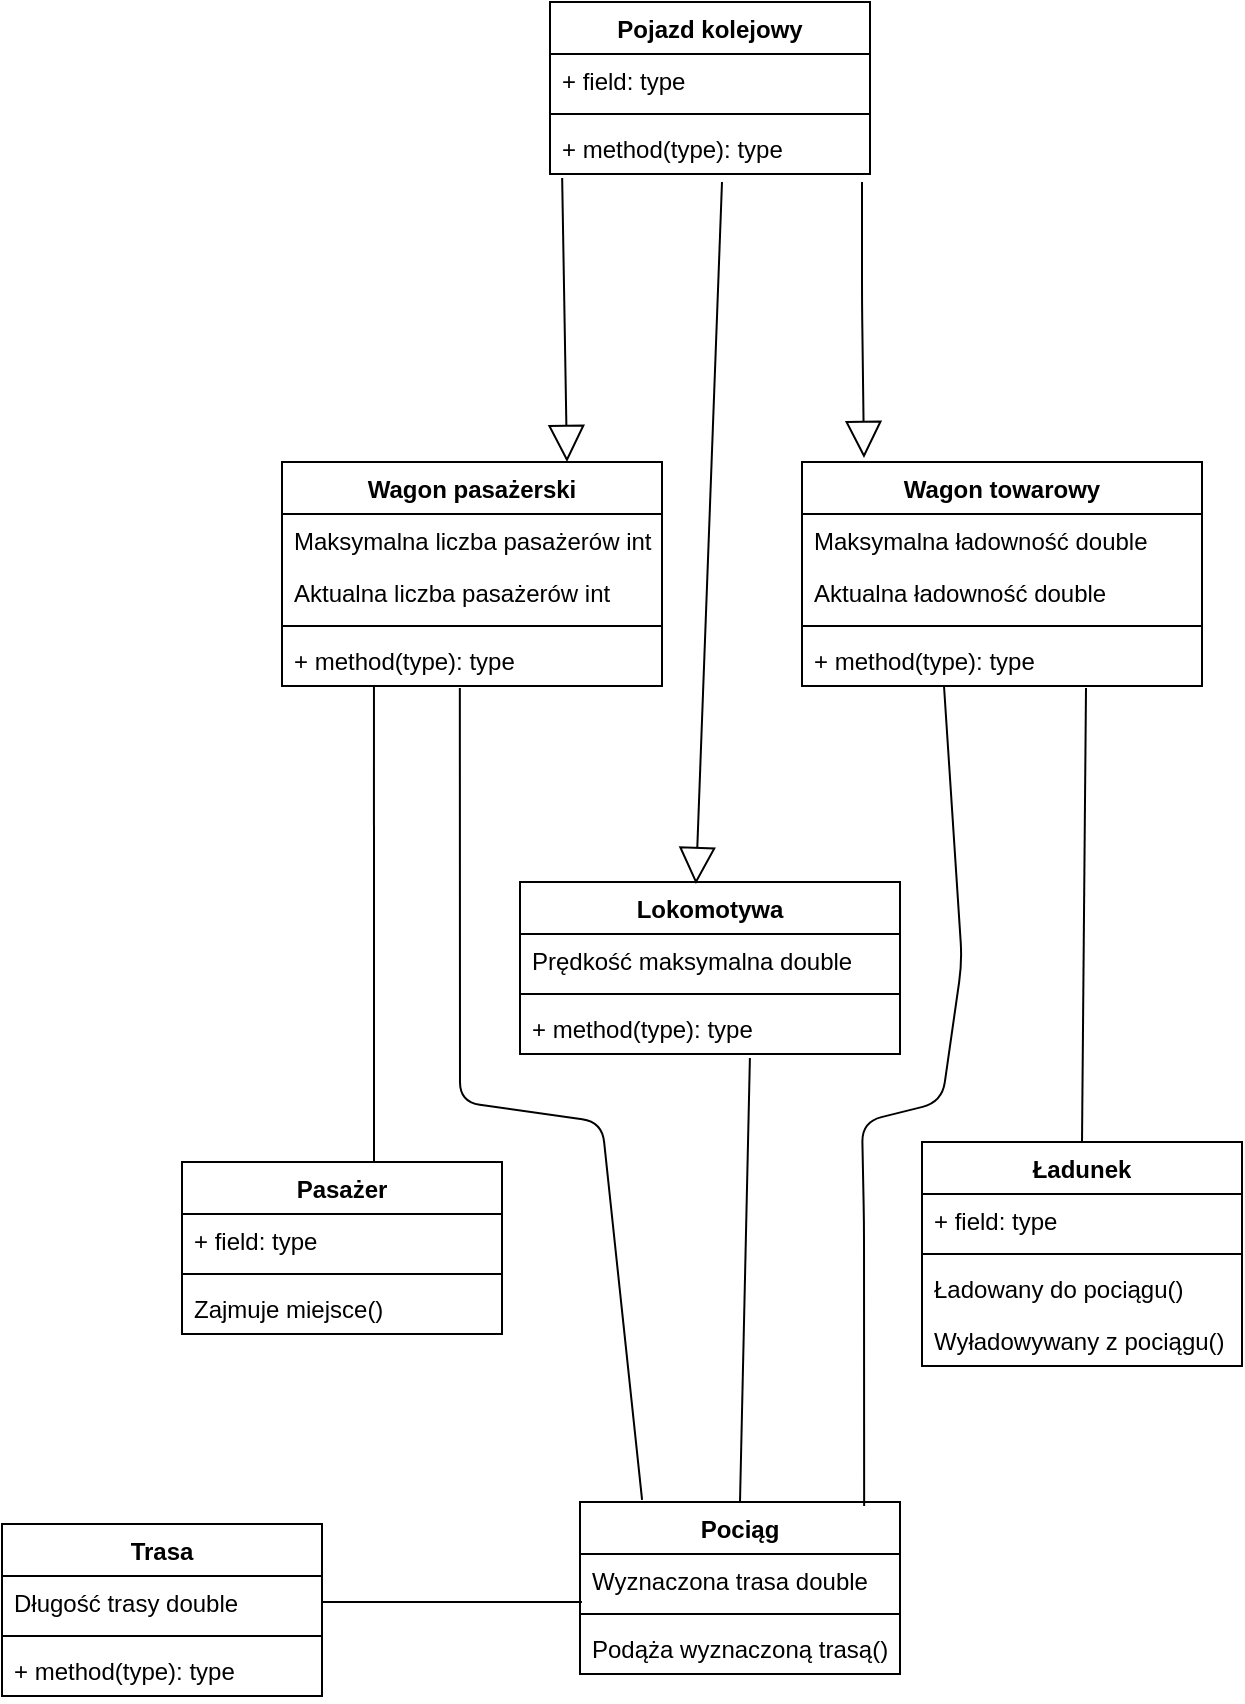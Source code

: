 <mxfile version="24.7.7">
  <diagram id="hnPggCvS4GZ9EcFY-sRm" name="Strona-1">
    <mxGraphModel dx="1290" dy="522" grid="1" gridSize="10" guides="1" tooltips="1" connect="1" arrows="1" fold="1" page="1" pageScale="1" pageWidth="827" pageHeight="1169" math="0" shadow="0">
      <root>
        <mxCell id="0" />
        <mxCell id="1" parent="0" />
        <mxCell id="c-uvW-5XLxaHd5iYXgqR-1" value="Pojazd kolejowy" style="swimlane;fontStyle=1;align=center;verticalAlign=top;childLayout=stackLayout;horizontal=1;startSize=26;horizontalStack=0;resizeParent=1;resizeParentMax=0;resizeLast=0;collapsible=1;marginBottom=0;" parent="1" vertex="1">
          <mxGeometry x="334" y="70" width="160" height="86" as="geometry" />
        </mxCell>
        <mxCell id="c-uvW-5XLxaHd5iYXgqR-2" value="+ field: type" style="text;strokeColor=none;fillColor=none;align=left;verticalAlign=top;spacingLeft=4;spacingRight=4;overflow=hidden;rotatable=0;points=[[0,0.5],[1,0.5]];portConstraint=eastwest;" parent="c-uvW-5XLxaHd5iYXgqR-1" vertex="1">
          <mxGeometry y="26" width="160" height="26" as="geometry" />
        </mxCell>
        <mxCell id="c-uvW-5XLxaHd5iYXgqR-3" value="" style="line;strokeWidth=1;fillColor=none;align=left;verticalAlign=middle;spacingTop=-1;spacingLeft=3;spacingRight=3;rotatable=0;labelPosition=right;points=[];portConstraint=eastwest;" parent="c-uvW-5XLxaHd5iYXgqR-1" vertex="1">
          <mxGeometry y="52" width="160" height="8" as="geometry" />
        </mxCell>
        <mxCell id="c-uvW-5XLxaHd5iYXgqR-4" value="+ method(type): type" style="text;strokeColor=none;fillColor=none;align=left;verticalAlign=top;spacingLeft=4;spacingRight=4;overflow=hidden;rotatable=0;points=[[0,0.5],[1,0.5]];portConstraint=eastwest;" parent="c-uvW-5XLxaHd5iYXgqR-1" vertex="1">
          <mxGeometry y="60" width="160" height="26" as="geometry" />
        </mxCell>
        <mxCell id="c-uvW-5XLxaHd5iYXgqR-6" value="Wagon pasażerski" style="swimlane;fontStyle=1;align=center;verticalAlign=top;childLayout=stackLayout;horizontal=1;startSize=26;horizontalStack=0;resizeParent=1;resizeParentMax=0;resizeLast=0;collapsible=1;marginBottom=0;" parent="1" vertex="1">
          <mxGeometry x="200" y="300" width="190" height="112" as="geometry" />
        </mxCell>
        <mxCell id="c-uvW-5XLxaHd5iYXgqR-7" value="Maksymalna liczba pasażerów int " style="text;strokeColor=none;fillColor=none;align=left;verticalAlign=top;spacingLeft=4;spacingRight=4;overflow=hidden;rotatable=0;points=[[0,0.5],[1,0.5]];portConstraint=eastwest;" parent="c-uvW-5XLxaHd5iYXgqR-6" vertex="1">
          <mxGeometry y="26" width="190" height="26" as="geometry" />
        </mxCell>
        <mxCell id="c-uvW-5XLxaHd5iYXgqR-10" value="Aktualna liczba pasażerów int" style="text;strokeColor=none;fillColor=none;align=left;verticalAlign=top;spacingLeft=4;spacingRight=4;overflow=hidden;rotatable=0;points=[[0,0.5],[1,0.5]];portConstraint=eastwest;" parent="c-uvW-5XLxaHd5iYXgqR-6" vertex="1">
          <mxGeometry y="52" width="190" height="26" as="geometry" />
        </mxCell>
        <mxCell id="c-uvW-5XLxaHd5iYXgqR-8" value="" style="line;strokeWidth=1;fillColor=none;align=left;verticalAlign=middle;spacingTop=-1;spacingLeft=3;spacingRight=3;rotatable=0;labelPosition=right;points=[];portConstraint=eastwest;" parent="c-uvW-5XLxaHd5iYXgqR-6" vertex="1">
          <mxGeometry y="78" width="190" height="8" as="geometry" />
        </mxCell>
        <mxCell id="c-uvW-5XLxaHd5iYXgqR-9" value="+ method(type): type" style="text;strokeColor=none;fillColor=none;align=left;verticalAlign=top;spacingLeft=4;spacingRight=4;overflow=hidden;rotatable=0;points=[[0,0.5],[1,0.5]];portConstraint=eastwest;" parent="c-uvW-5XLxaHd5iYXgqR-6" vertex="1">
          <mxGeometry y="86" width="190" height="26" as="geometry" />
        </mxCell>
        <mxCell id="c-uvW-5XLxaHd5iYXgqR-12" value="Wagon towarowy" style="swimlane;fontStyle=1;align=center;verticalAlign=top;childLayout=stackLayout;horizontal=1;startSize=26;horizontalStack=0;resizeParent=1;resizeParentMax=0;resizeLast=0;collapsible=1;marginBottom=0;" parent="1" vertex="1">
          <mxGeometry x="460" y="300" width="200" height="112" as="geometry" />
        </mxCell>
        <mxCell id="c-uvW-5XLxaHd5iYXgqR-13" value="Maksymalna ładowność double" style="text;strokeColor=none;fillColor=none;align=left;verticalAlign=top;spacingLeft=4;spacingRight=4;overflow=hidden;rotatable=0;points=[[0,0.5],[1,0.5]];portConstraint=eastwest;" parent="c-uvW-5XLxaHd5iYXgqR-12" vertex="1">
          <mxGeometry y="26" width="200" height="26" as="geometry" />
        </mxCell>
        <mxCell id="c-uvW-5XLxaHd5iYXgqR-16" value="Aktualna ładowność double" style="text;strokeColor=none;fillColor=none;align=left;verticalAlign=top;spacingLeft=4;spacingRight=4;overflow=hidden;rotatable=0;points=[[0,0.5],[1,0.5]];portConstraint=eastwest;" parent="c-uvW-5XLxaHd5iYXgqR-12" vertex="1">
          <mxGeometry y="52" width="200" height="26" as="geometry" />
        </mxCell>
        <mxCell id="c-uvW-5XLxaHd5iYXgqR-14" value="" style="line;strokeWidth=1;fillColor=none;align=left;verticalAlign=middle;spacingTop=-1;spacingLeft=3;spacingRight=3;rotatable=0;labelPosition=right;points=[];portConstraint=eastwest;" parent="c-uvW-5XLxaHd5iYXgqR-12" vertex="1">
          <mxGeometry y="78" width="200" height="8" as="geometry" />
        </mxCell>
        <mxCell id="c-uvW-5XLxaHd5iYXgqR-15" value="+ method(type): type" style="text;strokeColor=none;fillColor=none;align=left;verticalAlign=top;spacingLeft=4;spacingRight=4;overflow=hidden;rotatable=0;points=[[0,0.5],[1,0.5]];portConstraint=eastwest;" parent="c-uvW-5XLxaHd5iYXgqR-12" vertex="1">
          <mxGeometry y="86" width="200" height="26" as="geometry" />
        </mxCell>
        <mxCell id="c-uvW-5XLxaHd5iYXgqR-18" value="Lokomotywa" style="swimlane;fontStyle=1;align=center;verticalAlign=top;childLayout=stackLayout;horizontal=1;startSize=26;horizontalStack=0;resizeParent=1;resizeParentMax=0;resizeLast=0;collapsible=1;marginBottom=0;" parent="1" vertex="1">
          <mxGeometry x="319" y="510" width="190" height="86" as="geometry" />
        </mxCell>
        <mxCell id="c-uvW-5XLxaHd5iYXgqR-19" value="Prędkość maksymalna double" style="text;strokeColor=none;fillColor=none;align=left;verticalAlign=top;spacingLeft=4;spacingRight=4;overflow=hidden;rotatable=0;points=[[0,0.5],[1,0.5]];portConstraint=eastwest;" parent="c-uvW-5XLxaHd5iYXgqR-18" vertex="1">
          <mxGeometry y="26" width="190" height="26" as="geometry" />
        </mxCell>
        <mxCell id="c-uvW-5XLxaHd5iYXgqR-20" value="" style="line;strokeWidth=1;fillColor=none;align=left;verticalAlign=middle;spacingTop=-1;spacingLeft=3;spacingRight=3;rotatable=0;labelPosition=right;points=[];portConstraint=eastwest;" parent="c-uvW-5XLxaHd5iYXgqR-18" vertex="1">
          <mxGeometry y="52" width="190" height="8" as="geometry" />
        </mxCell>
        <mxCell id="c-uvW-5XLxaHd5iYXgqR-21" value="+ method(type): type" style="text;strokeColor=none;fillColor=none;align=left;verticalAlign=top;spacingLeft=4;spacingRight=4;overflow=hidden;rotatable=0;points=[[0,0.5],[1,0.5]];portConstraint=eastwest;" parent="c-uvW-5XLxaHd5iYXgqR-18" vertex="1">
          <mxGeometry y="60" width="190" height="26" as="geometry" />
        </mxCell>
        <mxCell id="c-uvW-5XLxaHd5iYXgqR-22" value="" style="endArrow=none;html=1;entryX=0.242;entryY=1;entryDx=0;entryDy=0;entryPerimeter=0;" parent="1" target="c-uvW-5XLxaHd5iYXgqR-9" edge="1">
          <mxGeometry width="50" height="50" relative="1" as="geometry">
            <mxPoint x="246" y="650" as="sourcePoint" />
            <mxPoint x="230" y="480" as="targetPoint" />
          </mxGeometry>
        </mxCell>
        <mxCell id="c-uvW-5XLxaHd5iYXgqR-23" value="Pasażer" style="swimlane;fontStyle=1;align=center;verticalAlign=top;childLayout=stackLayout;horizontal=1;startSize=26;horizontalStack=0;resizeParent=1;resizeParentMax=0;resizeLast=0;collapsible=1;marginBottom=0;" parent="1" vertex="1">
          <mxGeometry x="150" y="650" width="160" height="86" as="geometry" />
        </mxCell>
        <mxCell id="c-uvW-5XLxaHd5iYXgqR-24" value="+ field: type" style="text;strokeColor=none;fillColor=none;align=left;verticalAlign=top;spacingLeft=4;spacingRight=4;overflow=hidden;rotatable=0;points=[[0,0.5],[1,0.5]];portConstraint=eastwest;" parent="c-uvW-5XLxaHd5iYXgqR-23" vertex="1">
          <mxGeometry y="26" width="160" height="26" as="geometry" />
        </mxCell>
        <mxCell id="c-uvW-5XLxaHd5iYXgqR-25" value="" style="line;strokeWidth=1;fillColor=none;align=left;verticalAlign=middle;spacingTop=-1;spacingLeft=3;spacingRight=3;rotatable=0;labelPosition=right;points=[];portConstraint=eastwest;" parent="c-uvW-5XLxaHd5iYXgqR-23" vertex="1">
          <mxGeometry y="52" width="160" height="8" as="geometry" />
        </mxCell>
        <mxCell id="c-uvW-5XLxaHd5iYXgqR-26" value="Zajmuje miejsce()" style="text;strokeColor=none;fillColor=none;align=left;verticalAlign=top;spacingLeft=4;spacingRight=4;overflow=hidden;rotatable=0;points=[[0,0.5],[1,0.5]];portConstraint=eastwest;" parent="c-uvW-5XLxaHd5iYXgqR-23" vertex="1">
          <mxGeometry y="60" width="160" height="26" as="geometry" />
        </mxCell>
        <mxCell id="c-uvW-5XLxaHd5iYXgqR-27" value="" style="endArrow=none;html=1;entryX=0.71;entryY=1.038;entryDx=0;entryDy=0;entryPerimeter=0;exitX=0.5;exitY=0;exitDx=0;exitDy=0;" parent="1" source="c-uvW-5XLxaHd5iYXgqR-28" target="c-uvW-5XLxaHd5iYXgqR-15" edge="1">
          <mxGeometry width="50" height="50" relative="1" as="geometry">
            <mxPoint x="602" y="630" as="sourcePoint" />
            <mxPoint x="630" y="490" as="targetPoint" />
          </mxGeometry>
        </mxCell>
        <mxCell id="c-uvW-5XLxaHd5iYXgqR-28" value="Ładunek" style="swimlane;fontStyle=1;align=center;verticalAlign=top;childLayout=stackLayout;horizontal=1;startSize=26;horizontalStack=0;resizeParent=1;resizeParentMax=0;resizeLast=0;collapsible=1;marginBottom=0;" parent="1" vertex="1">
          <mxGeometry x="520" y="640" width="160" height="112" as="geometry" />
        </mxCell>
        <mxCell id="c-uvW-5XLxaHd5iYXgqR-29" value="+ field: type" style="text;strokeColor=none;fillColor=none;align=left;verticalAlign=top;spacingLeft=4;spacingRight=4;overflow=hidden;rotatable=0;points=[[0,0.5],[1,0.5]];portConstraint=eastwest;" parent="c-uvW-5XLxaHd5iYXgqR-28" vertex="1">
          <mxGeometry y="26" width="160" height="26" as="geometry" />
        </mxCell>
        <mxCell id="c-uvW-5XLxaHd5iYXgqR-30" value="" style="line;strokeWidth=1;fillColor=none;align=left;verticalAlign=middle;spacingTop=-1;spacingLeft=3;spacingRight=3;rotatable=0;labelPosition=right;points=[];portConstraint=eastwest;" parent="c-uvW-5XLxaHd5iYXgqR-28" vertex="1">
          <mxGeometry y="52" width="160" height="8" as="geometry" />
        </mxCell>
        <mxCell id="c-uvW-5XLxaHd5iYXgqR-31" value="Ładowany do pociągu()" style="text;strokeColor=none;fillColor=none;align=left;verticalAlign=top;spacingLeft=4;spacingRight=4;overflow=hidden;rotatable=0;points=[[0,0.5],[1,0.5]];portConstraint=eastwest;" parent="c-uvW-5XLxaHd5iYXgqR-28" vertex="1">
          <mxGeometry y="60" width="160" height="26" as="geometry" />
        </mxCell>
        <mxCell id="c-uvW-5XLxaHd5iYXgqR-32" value="Wyładowywany z pociągu()" style="text;strokeColor=none;fillColor=none;align=left;verticalAlign=top;spacingLeft=4;spacingRight=4;overflow=hidden;rotatable=0;points=[[0,0.5],[1,0.5]];portConstraint=eastwest;" parent="c-uvW-5XLxaHd5iYXgqR-28" vertex="1">
          <mxGeometry y="86" width="160" height="26" as="geometry" />
        </mxCell>
        <mxCell id="c-uvW-5XLxaHd5iYXgqR-33" value="Pociąg" style="swimlane;fontStyle=1;align=center;verticalAlign=top;childLayout=stackLayout;horizontal=1;startSize=26;horizontalStack=0;resizeParent=1;resizeParentMax=0;resizeLast=0;collapsible=1;marginBottom=0;" parent="1" vertex="1">
          <mxGeometry x="349" y="820" width="160" height="86" as="geometry" />
        </mxCell>
        <mxCell id="c-uvW-5XLxaHd5iYXgqR-34" value="Wyznaczona trasa double" style="text;strokeColor=none;fillColor=none;align=left;verticalAlign=top;spacingLeft=4;spacingRight=4;overflow=hidden;rotatable=0;points=[[0,0.5],[1,0.5]];portConstraint=eastwest;" parent="c-uvW-5XLxaHd5iYXgqR-33" vertex="1">
          <mxGeometry y="26" width="160" height="26" as="geometry" />
        </mxCell>
        <mxCell id="c-uvW-5XLxaHd5iYXgqR-35" value="" style="line;strokeWidth=1;fillColor=none;align=left;verticalAlign=middle;spacingTop=-1;spacingLeft=3;spacingRight=3;rotatable=0;labelPosition=right;points=[];portConstraint=eastwest;" parent="c-uvW-5XLxaHd5iYXgqR-33" vertex="1">
          <mxGeometry y="52" width="160" height="8" as="geometry" />
        </mxCell>
        <mxCell id="c-uvW-5XLxaHd5iYXgqR-36" value="Podąża wyznaczoną trasą()" style="text;strokeColor=none;fillColor=none;align=left;verticalAlign=top;spacingLeft=4;spacingRight=4;overflow=hidden;rotatable=0;points=[[0,0.5],[1,0.5]];portConstraint=eastwest;" parent="c-uvW-5XLxaHd5iYXgqR-33" vertex="1">
          <mxGeometry y="60" width="160" height="26" as="geometry" />
        </mxCell>
        <mxCell id="c-uvW-5XLxaHd5iYXgqR-38" value="" style="endArrow=none;html=1;entryX=0.468;entryY=1.038;entryDx=0;entryDy=0;entryPerimeter=0;exitX=0.194;exitY=-0.012;exitDx=0;exitDy=0;exitPerimeter=0;" parent="1" source="c-uvW-5XLxaHd5iYXgqR-33" target="c-uvW-5XLxaHd5iYXgqR-9" edge="1">
          <mxGeometry width="50" height="50" relative="1" as="geometry">
            <mxPoint x="340" y="720" as="sourcePoint" />
            <mxPoint x="390" y="670" as="targetPoint" />
            <Array as="points">
              <mxPoint x="360" y="630" />
              <mxPoint x="289" y="620" />
            </Array>
          </mxGeometry>
        </mxCell>
        <mxCell id="c-uvW-5XLxaHd5iYXgqR-39" value="" style="endArrow=none;html=1;entryX=0.355;entryY=1;entryDx=0;entryDy=0;entryPerimeter=0;exitX=0.888;exitY=0.023;exitDx=0;exitDy=0;exitPerimeter=0;" parent="1" source="c-uvW-5XLxaHd5iYXgqR-33" target="c-uvW-5XLxaHd5iYXgqR-15" edge="1">
          <mxGeometry width="50" height="50" relative="1" as="geometry">
            <mxPoint x="510" y="490" as="sourcePoint" />
            <mxPoint x="560" y="440" as="targetPoint" />
            <Array as="points">
              <mxPoint x="491" y="680" />
              <mxPoint x="490" y="630" />
              <mxPoint x="530" y="620" />
              <mxPoint x="540" y="550" />
            </Array>
          </mxGeometry>
        </mxCell>
        <mxCell id="c-uvW-5XLxaHd5iYXgqR-40" value="" style="endArrow=none;html=1;entryX=0.605;entryY=1.077;entryDx=0;entryDy=0;entryPerimeter=0;exitX=0.5;exitY=0;exitDx=0;exitDy=0;" parent="1" source="c-uvW-5XLxaHd5iYXgqR-33" target="c-uvW-5XLxaHd5iYXgqR-21" edge="1">
          <mxGeometry width="50" height="50" relative="1" as="geometry">
            <mxPoint x="430" y="810" as="sourcePoint" />
            <mxPoint x="460" y="660" as="targetPoint" />
          </mxGeometry>
        </mxCell>
        <mxCell id="c-uvW-5XLxaHd5iYXgqR-41" value="" style="endArrow=none;html=1;entryX=0.006;entryY=0.923;entryDx=0;entryDy=0;entryPerimeter=0;exitX=1;exitY=0.5;exitDx=0;exitDy=0;" parent="1" source="c-uvW-5XLxaHd5iYXgqR-43" target="c-uvW-5XLxaHd5iYXgqR-34" edge="1">
          <mxGeometry width="50" height="50" relative="1" as="geometry">
            <mxPoint x="230" y="870" as="sourcePoint" />
            <mxPoint x="220" y="830" as="targetPoint" />
          </mxGeometry>
        </mxCell>
        <mxCell id="c-uvW-5XLxaHd5iYXgqR-42" value="Trasa" style="swimlane;fontStyle=1;align=center;verticalAlign=top;childLayout=stackLayout;horizontal=1;startSize=26;horizontalStack=0;resizeParent=1;resizeParentMax=0;resizeLast=0;collapsible=1;marginBottom=0;" parent="1" vertex="1">
          <mxGeometry x="60" y="831" width="160" height="86" as="geometry" />
        </mxCell>
        <mxCell id="c-uvW-5XLxaHd5iYXgqR-43" value="Długość trasy double" style="text;strokeColor=none;fillColor=none;align=left;verticalAlign=top;spacingLeft=4;spacingRight=4;overflow=hidden;rotatable=0;points=[[0,0.5],[1,0.5]];portConstraint=eastwest;" parent="c-uvW-5XLxaHd5iYXgqR-42" vertex="1">
          <mxGeometry y="26" width="160" height="26" as="geometry" />
        </mxCell>
        <mxCell id="c-uvW-5XLxaHd5iYXgqR-44" value="" style="line;strokeWidth=1;fillColor=none;align=left;verticalAlign=middle;spacingTop=-1;spacingLeft=3;spacingRight=3;rotatable=0;labelPosition=right;points=[];portConstraint=eastwest;" parent="c-uvW-5XLxaHd5iYXgqR-42" vertex="1">
          <mxGeometry y="52" width="160" height="8" as="geometry" />
        </mxCell>
        <mxCell id="c-uvW-5XLxaHd5iYXgqR-45" value="+ method(type): type" style="text;strokeColor=none;fillColor=none;align=left;verticalAlign=top;spacingLeft=4;spacingRight=4;overflow=hidden;rotatable=0;points=[[0,0.5],[1,0.5]];portConstraint=eastwest;" parent="c-uvW-5XLxaHd5iYXgqR-42" vertex="1">
          <mxGeometry y="60" width="160" height="26" as="geometry" />
        </mxCell>
        <mxCell id="wdwhcdeYCh37JhhS8ltY-1" value="" style="endArrow=block;endSize=16;endFill=0;html=1;entryX=0.75;entryY=0;entryDx=0;entryDy=0;exitX=0.038;exitY=1.077;exitDx=0;exitDy=0;exitPerimeter=0;" parent="1" source="c-uvW-5XLxaHd5iYXgqR-4" target="c-uvW-5XLxaHd5iYXgqR-6" edge="1">
          <mxGeometry width="160" relative="1" as="geometry">
            <mxPoint x="174" y="230" as="sourcePoint" />
            <mxPoint x="334" y="230" as="targetPoint" />
          </mxGeometry>
        </mxCell>
        <mxCell id="wdwhcdeYCh37JhhS8ltY-2" value="" style="endArrow=block;endSize=16;endFill=0;html=1;entryX=0.155;entryY=-0.018;entryDx=0;entryDy=0;exitX=0.975;exitY=1.154;exitDx=0;exitDy=0;exitPerimeter=0;entryPerimeter=0;" parent="1" source="c-uvW-5XLxaHd5iYXgqR-4" target="c-uvW-5XLxaHd5iYXgqR-12" edge="1">
          <mxGeometry width="160" relative="1" as="geometry">
            <mxPoint x="350.08" y="168.002" as="sourcePoint" />
            <mxPoint x="352.5" y="310" as="targetPoint" />
            <Array as="points">
              <mxPoint x="490" y="220" />
            </Array>
          </mxGeometry>
        </mxCell>
        <mxCell id="wdwhcdeYCh37JhhS8ltY-3" value="" style="endArrow=block;endSize=16;endFill=0;html=1;entryX=0.463;entryY=0.012;entryDx=0;entryDy=0;entryPerimeter=0;" parent="1" target="c-uvW-5XLxaHd5iYXgqR-18" edge="1">
          <mxGeometry width="160" relative="1" as="geometry">
            <mxPoint x="420" y="160" as="sourcePoint" />
            <mxPoint x="501" y="307.984" as="targetPoint" />
            <Array as="points" />
          </mxGeometry>
        </mxCell>
      </root>
    </mxGraphModel>
  </diagram>
</mxfile>
